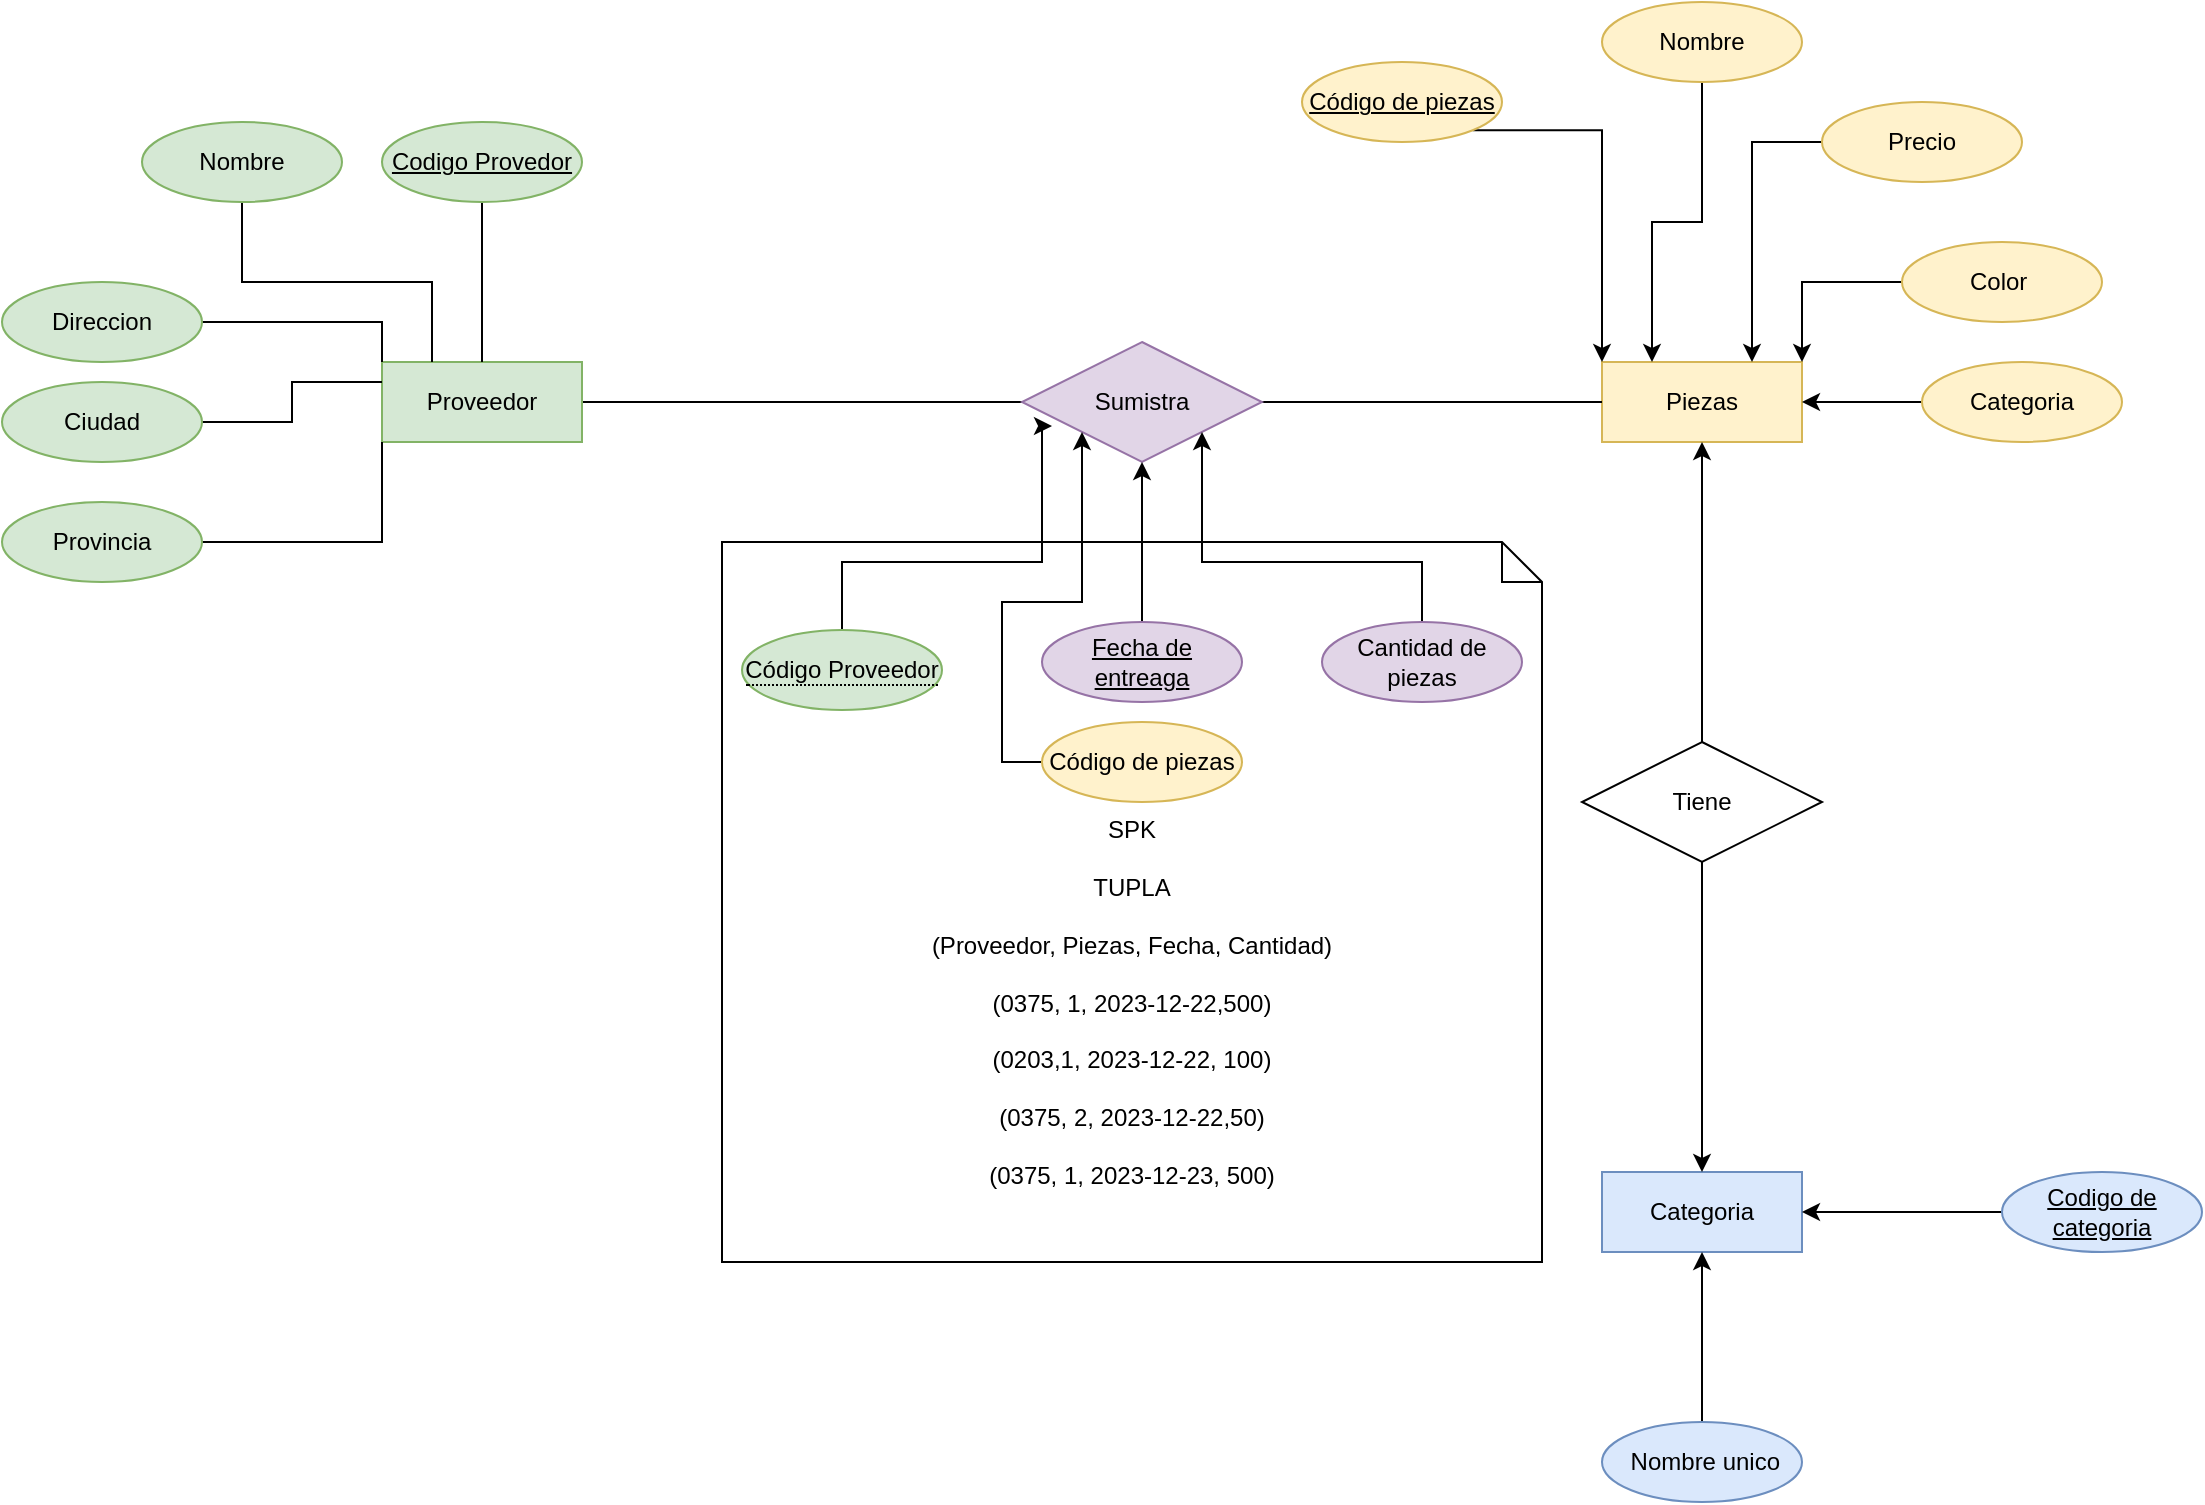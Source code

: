 <mxfile version="22.1.11" type="github">
  <diagram name="Página-1" id="_gbSHQ8x5TelWGNGBJQi">
    <mxGraphModel dx="2199" dy="786" grid="1" gridSize="10" guides="1" tooltips="1" connect="1" arrows="1" fold="1" page="1" pageScale="1" pageWidth="827" pageHeight="1169" math="0" shadow="0">
      <root>
        <mxCell id="0" />
        <mxCell id="1" parent="0" />
        <mxCell id="fnqIAoHRDX1Rki5cf-1k-7" value="&lt;br&gt;&lt;br&gt;&lt;br&gt;&lt;br&gt;&lt;br&gt;&lt;br&gt;&lt;br&gt;SPK&lt;br&gt;&lt;br&gt;TUPLA&lt;br&gt;&lt;br&gt;(Proveedor, Piezas, Fecha, Cantidad)&lt;br&gt;&lt;br&gt;(0375, 1, 2023-12-22,500)&lt;br&gt;&lt;br&gt;(0203,1, 2023-12-22, 100)&lt;br&gt;&lt;br&gt;(0375, 2, 2023-12-22,50)&lt;br&gt;&lt;br&gt;(0375, 1, 2023-12-23, 500)" style="shape=note;size=20;whiteSpace=wrap;html=1;" parent="1" vertex="1">
          <mxGeometry x="-210" y="360" width="410" height="360" as="geometry" />
        </mxCell>
        <mxCell id="vDU0Y8dokldhxelXJ6Cu-15" style="edgeStyle=orthogonalEdgeStyle;rounded=0;orthogonalLoop=1;jettySize=auto;html=1;entryX=0;entryY=0.5;entryDx=0;entryDy=0;endArrow=none;endFill=0;" parent="1" source="vDU0Y8dokldhxelXJ6Cu-1" target="vDU0Y8dokldhxelXJ6Cu-14" edge="1">
          <mxGeometry relative="1" as="geometry" />
        </mxCell>
        <mxCell id="vDU0Y8dokldhxelXJ6Cu-1" value="Proveedor" style="whiteSpace=wrap;html=1;align=center;fillColor=#d5e8d4;strokeColor=#82b366;" parent="1" vertex="1">
          <mxGeometry x="-380" y="270" width="100" height="40" as="geometry" />
        </mxCell>
        <mxCell id="vDU0Y8dokldhxelXJ6Cu-12" style="edgeStyle=orthogonalEdgeStyle;rounded=0;orthogonalLoop=1;jettySize=auto;html=1;entryX=0;entryY=1;entryDx=0;entryDy=0;endArrow=none;endFill=0;" parent="1" source="vDU0Y8dokldhxelXJ6Cu-3" target="vDU0Y8dokldhxelXJ6Cu-1" edge="1">
          <mxGeometry relative="1" as="geometry" />
        </mxCell>
        <mxCell id="vDU0Y8dokldhxelXJ6Cu-3" value="Provincia" style="ellipse;whiteSpace=wrap;html=1;align=center;fillColor=#d5e8d4;strokeColor=#82b366;" parent="1" vertex="1">
          <mxGeometry x="-570" y="340" width="100" height="40" as="geometry" />
        </mxCell>
        <mxCell id="vDU0Y8dokldhxelXJ6Cu-11" style="edgeStyle=orthogonalEdgeStyle;rounded=0;orthogonalLoop=1;jettySize=auto;html=1;entryX=0;entryY=0.25;entryDx=0;entryDy=0;endArrow=none;endFill=0;" parent="1" source="vDU0Y8dokldhxelXJ6Cu-4" target="vDU0Y8dokldhxelXJ6Cu-1" edge="1">
          <mxGeometry relative="1" as="geometry" />
        </mxCell>
        <mxCell id="vDU0Y8dokldhxelXJ6Cu-4" value="Ciudad" style="ellipse;whiteSpace=wrap;html=1;align=center;fillColor=#d5e8d4;strokeColor=#82b366;" parent="1" vertex="1">
          <mxGeometry x="-570" y="280" width="100" height="40" as="geometry" />
        </mxCell>
        <mxCell id="vDU0Y8dokldhxelXJ6Cu-10" style="edgeStyle=orthogonalEdgeStyle;rounded=0;orthogonalLoop=1;jettySize=auto;html=1;entryX=0;entryY=0;entryDx=0;entryDy=0;endArrow=none;endFill=0;" parent="1" source="vDU0Y8dokldhxelXJ6Cu-5" target="vDU0Y8dokldhxelXJ6Cu-1" edge="1">
          <mxGeometry relative="1" as="geometry" />
        </mxCell>
        <mxCell id="vDU0Y8dokldhxelXJ6Cu-5" value="Direccion" style="ellipse;whiteSpace=wrap;html=1;align=center;fillColor=#d5e8d4;strokeColor=#82b366;" parent="1" vertex="1">
          <mxGeometry x="-570" y="230" width="100" height="40" as="geometry" />
        </mxCell>
        <mxCell id="vDU0Y8dokldhxelXJ6Cu-9" style="edgeStyle=orthogonalEdgeStyle;rounded=0;orthogonalLoop=1;jettySize=auto;html=1;entryX=0.25;entryY=0;entryDx=0;entryDy=0;exitX=0.5;exitY=1;exitDx=0;exitDy=0;endArrow=none;endFill=0;" parent="1" source="vDU0Y8dokldhxelXJ6Cu-6" target="vDU0Y8dokldhxelXJ6Cu-1" edge="1">
          <mxGeometry relative="1" as="geometry" />
        </mxCell>
        <mxCell id="vDU0Y8dokldhxelXJ6Cu-6" value="Nombre" style="ellipse;whiteSpace=wrap;html=1;align=center;fillColor=#d5e8d4;strokeColor=#82b366;" parent="1" vertex="1">
          <mxGeometry x="-500" y="150" width="100" height="40" as="geometry" />
        </mxCell>
        <mxCell id="vDU0Y8dokldhxelXJ6Cu-8" style="edgeStyle=orthogonalEdgeStyle;rounded=0;orthogonalLoop=1;jettySize=auto;html=1;entryX=0.5;entryY=0;entryDx=0;entryDy=0;endArrow=none;endFill=0;" parent="1" source="vDU0Y8dokldhxelXJ6Cu-7" target="vDU0Y8dokldhxelXJ6Cu-1" edge="1">
          <mxGeometry relative="1" as="geometry" />
        </mxCell>
        <mxCell id="vDU0Y8dokldhxelXJ6Cu-7" value="Codigo Provedor" style="ellipse;whiteSpace=wrap;html=1;align=center;fontStyle=4;fillColor=#d5e8d4;strokeColor=#82b366;" parent="1" vertex="1">
          <mxGeometry x="-380" y="150" width="100" height="40" as="geometry" />
        </mxCell>
        <mxCell id="vDU0Y8dokldhxelXJ6Cu-13" value="Piezas" style="whiteSpace=wrap;html=1;align=center;fillColor=#fff2cc;strokeColor=#d6b656;" parent="1" vertex="1">
          <mxGeometry x="230" y="270" width="100" height="40" as="geometry" />
        </mxCell>
        <mxCell id="vDU0Y8dokldhxelXJ6Cu-16" style="edgeStyle=orthogonalEdgeStyle;rounded=0;orthogonalLoop=1;jettySize=auto;html=1;entryX=0;entryY=0.5;entryDx=0;entryDy=0;endArrow=none;endFill=0;" parent="1" source="vDU0Y8dokldhxelXJ6Cu-14" target="vDU0Y8dokldhxelXJ6Cu-13" edge="1">
          <mxGeometry relative="1" as="geometry" />
        </mxCell>
        <mxCell id="vDU0Y8dokldhxelXJ6Cu-14" value="Sumistra" style="shape=rhombus;perimeter=rhombusPerimeter;whiteSpace=wrap;html=1;align=center;fillColor=#e1d5e7;strokeColor=#9673a6;" parent="1" vertex="1">
          <mxGeometry x="-60" y="260" width="120" height="60" as="geometry" />
        </mxCell>
        <mxCell id="eWbO8krfrckoawIh4puS-21" value="" style="edgeStyle=orthogonalEdgeStyle;rounded=0;orthogonalLoop=1;jettySize=auto;html=1;" edge="1" parent="1" source="fnqIAoHRDX1Rki5cf-1k-3" target="vDU0Y8dokldhxelXJ6Cu-14">
          <mxGeometry relative="1" as="geometry" />
        </mxCell>
        <mxCell id="fnqIAoHRDX1Rki5cf-1k-3" value="Fecha de entreaga" style="ellipse;whiteSpace=wrap;html=1;align=center;fontStyle=4;fillColor=#e1d5e7;strokeColor=#9673a6;" parent="1" vertex="1">
          <mxGeometry x="-50" y="400" width="100" height="40" as="geometry" />
        </mxCell>
        <mxCell id="eWbO8krfrckoawIh4puS-15" style="edgeStyle=orthogonalEdgeStyle;rounded=0;orthogonalLoop=1;jettySize=auto;html=1;exitX=1;exitY=1;exitDx=0;exitDy=0;entryX=0;entryY=0;entryDx=0;entryDy=0;" edge="1" parent="1" source="fnqIAoHRDX1Rki5cf-1k-8" target="vDU0Y8dokldhxelXJ6Cu-13">
          <mxGeometry relative="1" as="geometry" />
        </mxCell>
        <mxCell id="fnqIAoHRDX1Rki5cf-1k-8" value="Código de piezas" style="ellipse;whiteSpace=wrap;html=1;align=center;fontStyle=4;fillColor=#fff2cc;strokeColor=#d6b656;" parent="1" vertex="1">
          <mxGeometry x="80" y="120" width="100" height="40" as="geometry" />
        </mxCell>
        <mxCell id="eWbO8krfrckoawIh4puS-17" style="edgeStyle=orthogonalEdgeStyle;rounded=0;orthogonalLoop=1;jettySize=auto;html=1;entryX=0.75;entryY=0;entryDx=0;entryDy=0;" edge="1" parent="1" source="fnqIAoHRDX1Rki5cf-1k-13" target="vDU0Y8dokldhxelXJ6Cu-13">
          <mxGeometry relative="1" as="geometry" />
        </mxCell>
        <mxCell id="fnqIAoHRDX1Rki5cf-1k-13" value="Precio" style="ellipse;whiteSpace=wrap;html=1;align=center;fillColor=#fff2cc;strokeColor=#d6b656;" parent="1" vertex="1">
          <mxGeometry x="340" y="140" width="100" height="40" as="geometry" />
        </mxCell>
        <mxCell id="eWbO8krfrckoawIh4puS-18" value="" style="edgeStyle=orthogonalEdgeStyle;rounded=0;orthogonalLoop=1;jettySize=auto;html=1;entryX=1;entryY=0;entryDx=0;entryDy=0;" edge="1" parent="1" source="fnqIAoHRDX1Rki5cf-1k-14" target="vDU0Y8dokldhxelXJ6Cu-13">
          <mxGeometry relative="1" as="geometry" />
        </mxCell>
        <mxCell id="fnqIAoHRDX1Rki5cf-1k-14" value="Color&amp;nbsp;" style="ellipse;whiteSpace=wrap;html=1;align=center;fillColor=#fff2cc;strokeColor=#d6b656;" parent="1" vertex="1">
          <mxGeometry x="380" y="210" width="100" height="40" as="geometry" />
        </mxCell>
        <mxCell id="eWbO8krfrckoawIh4puS-16" style="edgeStyle=orthogonalEdgeStyle;rounded=0;orthogonalLoop=1;jettySize=auto;html=1;entryX=0.25;entryY=0;entryDx=0;entryDy=0;" edge="1" parent="1" source="fnqIAoHRDX1Rki5cf-1k-15" target="vDU0Y8dokldhxelXJ6Cu-13">
          <mxGeometry relative="1" as="geometry" />
        </mxCell>
        <mxCell id="fnqIAoHRDX1Rki5cf-1k-15" value="Nombre" style="ellipse;whiteSpace=wrap;html=1;align=center;fillColor=#fff2cc;strokeColor=#d6b656;" parent="1" vertex="1">
          <mxGeometry x="230" y="90" width="100" height="40" as="geometry" />
        </mxCell>
        <mxCell id="eWbO8krfrckoawIh4puS-19" style="edgeStyle=orthogonalEdgeStyle;rounded=0;orthogonalLoop=1;jettySize=auto;html=1;entryX=1;entryY=0.5;entryDx=0;entryDy=0;" edge="1" parent="1" source="fnqIAoHRDX1Rki5cf-1k-22" target="vDU0Y8dokldhxelXJ6Cu-13">
          <mxGeometry relative="1" as="geometry" />
        </mxCell>
        <mxCell id="fnqIAoHRDX1Rki5cf-1k-22" value="Categoria" style="ellipse;whiteSpace=wrap;html=1;align=center;fillColor=#fff2cc;strokeColor=#d6b656;" parent="1" vertex="1">
          <mxGeometry x="390" y="270" width="100" height="40" as="geometry" />
        </mxCell>
        <mxCell id="eWbO8krfrckoawIh4puS-23" style="edgeStyle=orthogonalEdgeStyle;rounded=0;orthogonalLoop=1;jettySize=auto;html=1;exitX=0.5;exitY=0;exitDx=0;exitDy=0;entryX=0.125;entryY=0.7;entryDx=0;entryDy=0;entryPerimeter=0;" edge="1" parent="1" source="eWbO8krfrckoawIh4puS-1" target="vDU0Y8dokldhxelXJ6Cu-14">
          <mxGeometry relative="1" as="geometry">
            <Array as="points">
              <mxPoint x="-150" y="370" />
              <mxPoint x="-50" y="370" />
              <mxPoint x="-50" y="302" />
            </Array>
          </mxGeometry>
        </mxCell>
        <mxCell id="eWbO8krfrckoawIh4puS-1" value="&lt;span style=&quot;border-bottom: 1px dotted&quot;&gt;Código Proveedor&lt;/span&gt;" style="ellipse;whiteSpace=wrap;html=1;align=center;fillColor=#d5e8d4;strokeColor=#82b366;" vertex="1" parent="1">
          <mxGeometry x="-200" y="404" width="100" height="40" as="geometry" />
        </mxCell>
        <mxCell id="eWbO8krfrckoawIh4puS-4" value="Categoria" style="whiteSpace=wrap;html=1;align=center;fillColor=#dae8fc;strokeColor=#6c8ebf;" vertex="1" parent="1">
          <mxGeometry x="230" y="675" width="100" height="40" as="geometry" />
        </mxCell>
        <mxCell id="eWbO8krfrckoawIh4puS-6" style="edgeStyle=orthogonalEdgeStyle;rounded=0;orthogonalLoop=1;jettySize=auto;html=1;entryX=0.5;entryY=0;entryDx=0;entryDy=0;" edge="1" parent="1" source="eWbO8krfrckoawIh4puS-5" target="eWbO8krfrckoawIh4puS-4">
          <mxGeometry relative="1" as="geometry" />
        </mxCell>
        <mxCell id="eWbO8krfrckoawIh4puS-7" style="edgeStyle=orthogonalEdgeStyle;rounded=0;orthogonalLoop=1;jettySize=auto;html=1;entryX=0.5;entryY=1;entryDx=0;entryDy=0;" edge="1" parent="1" source="eWbO8krfrckoawIh4puS-5" target="vDU0Y8dokldhxelXJ6Cu-13">
          <mxGeometry relative="1" as="geometry" />
        </mxCell>
        <mxCell id="eWbO8krfrckoawIh4puS-5" value="Tiene" style="shape=rhombus;perimeter=rhombusPerimeter;whiteSpace=wrap;html=1;align=center;" vertex="1" parent="1">
          <mxGeometry x="220" y="460" width="120" height="60" as="geometry" />
        </mxCell>
        <mxCell id="eWbO8krfrckoawIh4puS-9" style="edgeStyle=orthogonalEdgeStyle;rounded=0;orthogonalLoop=1;jettySize=auto;html=1;entryX=1;entryY=0.5;entryDx=0;entryDy=0;" edge="1" parent="1" source="eWbO8krfrckoawIh4puS-8" target="eWbO8krfrckoawIh4puS-4">
          <mxGeometry relative="1" as="geometry" />
        </mxCell>
        <mxCell id="eWbO8krfrckoawIh4puS-8" value="Codigo de categoria" style="ellipse;whiteSpace=wrap;html=1;align=center;fontStyle=4;fillColor=#dae8fc;strokeColor=#6c8ebf;" vertex="1" parent="1">
          <mxGeometry x="430" y="675" width="100" height="40" as="geometry" />
        </mxCell>
        <mxCell id="eWbO8krfrckoawIh4puS-22" value="" style="edgeStyle=orthogonalEdgeStyle;rounded=0;orthogonalLoop=1;jettySize=auto;html=1;entryX=1;entryY=1;entryDx=0;entryDy=0;" edge="1" parent="1" source="eWbO8krfrckoawIh4puS-10" target="vDU0Y8dokldhxelXJ6Cu-14">
          <mxGeometry relative="1" as="geometry">
            <Array as="points">
              <mxPoint x="140" y="370" />
              <mxPoint x="30" y="370" />
            </Array>
          </mxGeometry>
        </mxCell>
        <mxCell id="eWbO8krfrckoawIh4puS-10" value="Cantidad de piezas" style="ellipse;whiteSpace=wrap;html=1;align=center;fillColor=#e1d5e7;strokeColor=#9673a6;" vertex="1" parent="1">
          <mxGeometry x="90" y="400" width="100" height="40" as="geometry" />
        </mxCell>
        <mxCell id="eWbO8krfrckoawIh4puS-14" value="" style="edgeStyle=orthogonalEdgeStyle;rounded=0;orthogonalLoop=1;jettySize=auto;html=1;" edge="1" parent="1" source="eWbO8krfrckoawIh4puS-13" target="eWbO8krfrckoawIh4puS-4">
          <mxGeometry relative="1" as="geometry" />
        </mxCell>
        <mxCell id="eWbO8krfrckoawIh4puS-13" value="&amp;nbsp;Nombre unico" style="ellipse;whiteSpace=wrap;html=1;align=center;fillColor=#dae8fc;strokeColor=#6c8ebf;" vertex="1" parent="1">
          <mxGeometry x="230" y="800" width="100" height="40" as="geometry" />
        </mxCell>
        <mxCell id="eWbO8krfrckoawIh4puS-24" style="edgeStyle=orthogonalEdgeStyle;rounded=0;orthogonalLoop=1;jettySize=auto;html=1;entryX=0;entryY=1;entryDx=0;entryDy=0;exitX=0;exitY=0.5;exitDx=0;exitDy=0;" edge="1" parent="1" source="eWbO8krfrckoawIh4puS-20" target="vDU0Y8dokldhxelXJ6Cu-14">
          <mxGeometry relative="1" as="geometry">
            <Array as="points">
              <mxPoint x="-70" y="470" />
              <mxPoint x="-70" y="390" />
              <mxPoint x="-30" y="390" />
            </Array>
          </mxGeometry>
        </mxCell>
        <mxCell id="eWbO8krfrckoawIh4puS-20" value="Código de piezas" style="ellipse;whiteSpace=wrap;html=1;align=center;fillColor=#fff2cc;strokeColor=#d6b656;" vertex="1" parent="1">
          <mxGeometry x="-50" y="450" width="100" height="40" as="geometry" />
        </mxCell>
      </root>
    </mxGraphModel>
  </diagram>
</mxfile>
